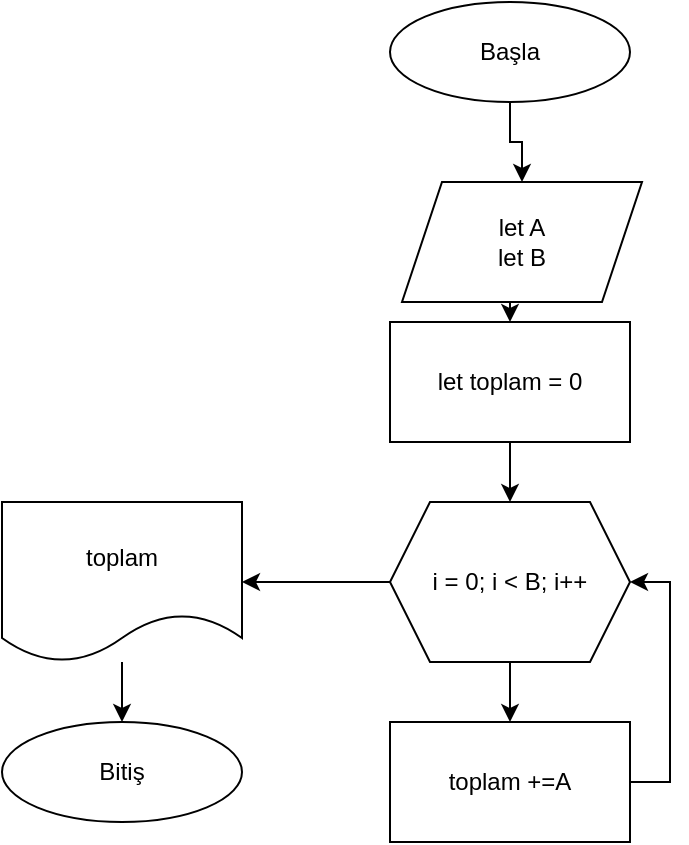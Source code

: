 <mxfile version="22.1.11" type="device">
  <diagram name="Sayfa -1" id="OWNPSbNczxubT2wxFu2F">
    <mxGraphModel dx="820" dy="798" grid="1" gridSize="10" guides="1" tooltips="1" connect="1" arrows="1" fold="1" page="1" pageScale="1" pageWidth="827" pageHeight="1169" math="0" shadow="0">
      <root>
        <mxCell id="0" />
        <mxCell id="1" parent="0" />
        <mxCell id="J5H8AQLZrygVw5k9hg2B-10" style="edgeStyle=orthogonalEdgeStyle;rounded=0;orthogonalLoop=1;jettySize=auto;html=1;exitX=0.5;exitY=1;exitDx=0;exitDy=0;entryX=0.5;entryY=0;entryDx=0;entryDy=0;" edge="1" parent="1" source="J5H8AQLZrygVw5k9hg2B-1" target="J5H8AQLZrygVw5k9hg2B-2">
          <mxGeometry relative="1" as="geometry" />
        </mxCell>
        <mxCell id="J5H8AQLZrygVw5k9hg2B-1" value="Başla" style="ellipse;whiteSpace=wrap;html=1;" vertex="1" parent="1">
          <mxGeometry x="354" y="10" width="120" height="50" as="geometry" />
        </mxCell>
        <mxCell id="J5H8AQLZrygVw5k9hg2B-11" style="edgeStyle=orthogonalEdgeStyle;rounded=0;orthogonalLoop=1;jettySize=auto;html=1;exitX=0.5;exitY=1;exitDx=0;exitDy=0;entryX=0.5;entryY=0;entryDx=0;entryDy=0;" edge="1" parent="1" source="J5H8AQLZrygVw5k9hg2B-2" target="J5H8AQLZrygVw5k9hg2B-3">
          <mxGeometry relative="1" as="geometry" />
        </mxCell>
        <mxCell id="J5H8AQLZrygVw5k9hg2B-2" value="let A&lt;br&gt;let B" style="shape=parallelogram;perimeter=parallelogramPerimeter;whiteSpace=wrap;html=1;fixedSize=1;" vertex="1" parent="1">
          <mxGeometry x="360" y="100" width="120" height="60" as="geometry" />
        </mxCell>
        <mxCell id="J5H8AQLZrygVw5k9hg2B-12" style="edgeStyle=orthogonalEdgeStyle;rounded=0;orthogonalLoop=1;jettySize=auto;html=1;exitX=0.5;exitY=1;exitDx=0;exitDy=0;entryX=0.5;entryY=0;entryDx=0;entryDy=0;" edge="1" parent="1" source="J5H8AQLZrygVw5k9hg2B-3" target="J5H8AQLZrygVw5k9hg2B-4">
          <mxGeometry relative="1" as="geometry" />
        </mxCell>
        <mxCell id="J5H8AQLZrygVw5k9hg2B-3" value="let toplam = 0" style="rounded=0;whiteSpace=wrap;html=1;" vertex="1" parent="1">
          <mxGeometry x="354" y="170" width="120" height="60" as="geometry" />
        </mxCell>
        <mxCell id="J5H8AQLZrygVw5k9hg2B-13" style="edgeStyle=orthogonalEdgeStyle;rounded=0;orthogonalLoop=1;jettySize=auto;html=1;exitX=0.5;exitY=1;exitDx=0;exitDy=0;entryX=0.5;entryY=0;entryDx=0;entryDy=0;" edge="1" parent="1" source="J5H8AQLZrygVw5k9hg2B-4" target="J5H8AQLZrygVw5k9hg2B-5">
          <mxGeometry relative="1" as="geometry" />
        </mxCell>
        <mxCell id="J5H8AQLZrygVw5k9hg2B-14" style="edgeStyle=orthogonalEdgeStyle;rounded=0;orthogonalLoop=1;jettySize=auto;html=1;exitX=0;exitY=0.5;exitDx=0;exitDy=0;entryX=1;entryY=0.5;entryDx=0;entryDy=0;" edge="1" parent="1" source="J5H8AQLZrygVw5k9hg2B-4" target="J5H8AQLZrygVw5k9hg2B-6">
          <mxGeometry relative="1" as="geometry" />
        </mxCell>
        <mxCell id="J5H8AQLZrygVw5k9hg2B-4" value="i = 0; i &amp;lt; B; i++" style="shape=hexagon;perimeter=hexagonPerimeter2;whiteSpace=wrap;html=1;fixedSize=1;" vertex="1" parent="1">
          <mxGeometry x="354" y="260" width="120" height="80" as="geometry" />
        </mxCell>
        <mxCell id="J5H8AQLZrygVw5k9hg2B-9" style="edgeStyle=orthogonalEdgeStyle;rounded=0;orthogonalLoop=1;jettySize=auto;html=1;exitX=1;exitY=0.5;exitDx=0;exitDy=0;entryX=1;entryY=0.5;entryDx=0;entryDy=0;" edge="1" parent="1" source="J5H8AQLZrygVw5k9hg2B-5" target="J5H8AQLZrygVw5k9hg2B-4">
          <mxGeometry relative="1" as="geometry" />
        </mxCell>
        <mxCell id="J5H8AQLZrygVw5k9hg2B-5" value="toplam +=A" style="rounded=0;whiteSpace=wrap;html=1;" vertex="1" parent="1">
          <mxGeometry x="354" y="370" width="120" height="60" as="geometry" />
        </mxCell>
        <mxCell id="J5H8AQLZrygVw5k9hg2B-15" style="edgeStyle=orthogonalEdgeStyle;rounded=0;orthogonalLoop=1;jettySize=auto;html=1;entryX=0.5;entryY=0;entryDx=0;entryDy=0;" edge="1" parent="1" source="J5H8AQLZrygVw5k9hg2B-6" target="J5H8AQLZrygVw5k9hg2B-8">
          <mxGeometry relative="1" as="geometry" />
        </mxCell>
        <mxCell id="J5H8AQLZrygVw5k9hg2B-6" value="toplam" style="shape=document;whiteSpace=wrap;html=1;boundedLbl=1;" vertex="1" parent="1">
          <mxGeometry x="160" y="260" width="120" height="80" as="geometry" />
        </mxCell>
        <mxCell id="J5H8AQLZrygVw5k9hg2B-8" value="Bitiş" style="ellipse;whiteSpace=wrap;html=1;" vertex="1" parent="1">
          <mxGeometry x="160" y="370" width="120" height="50" as="geometry" />
        </mxCell>
      </root>
    </mxGraphModel>
  </diagram>
</mxfile>
